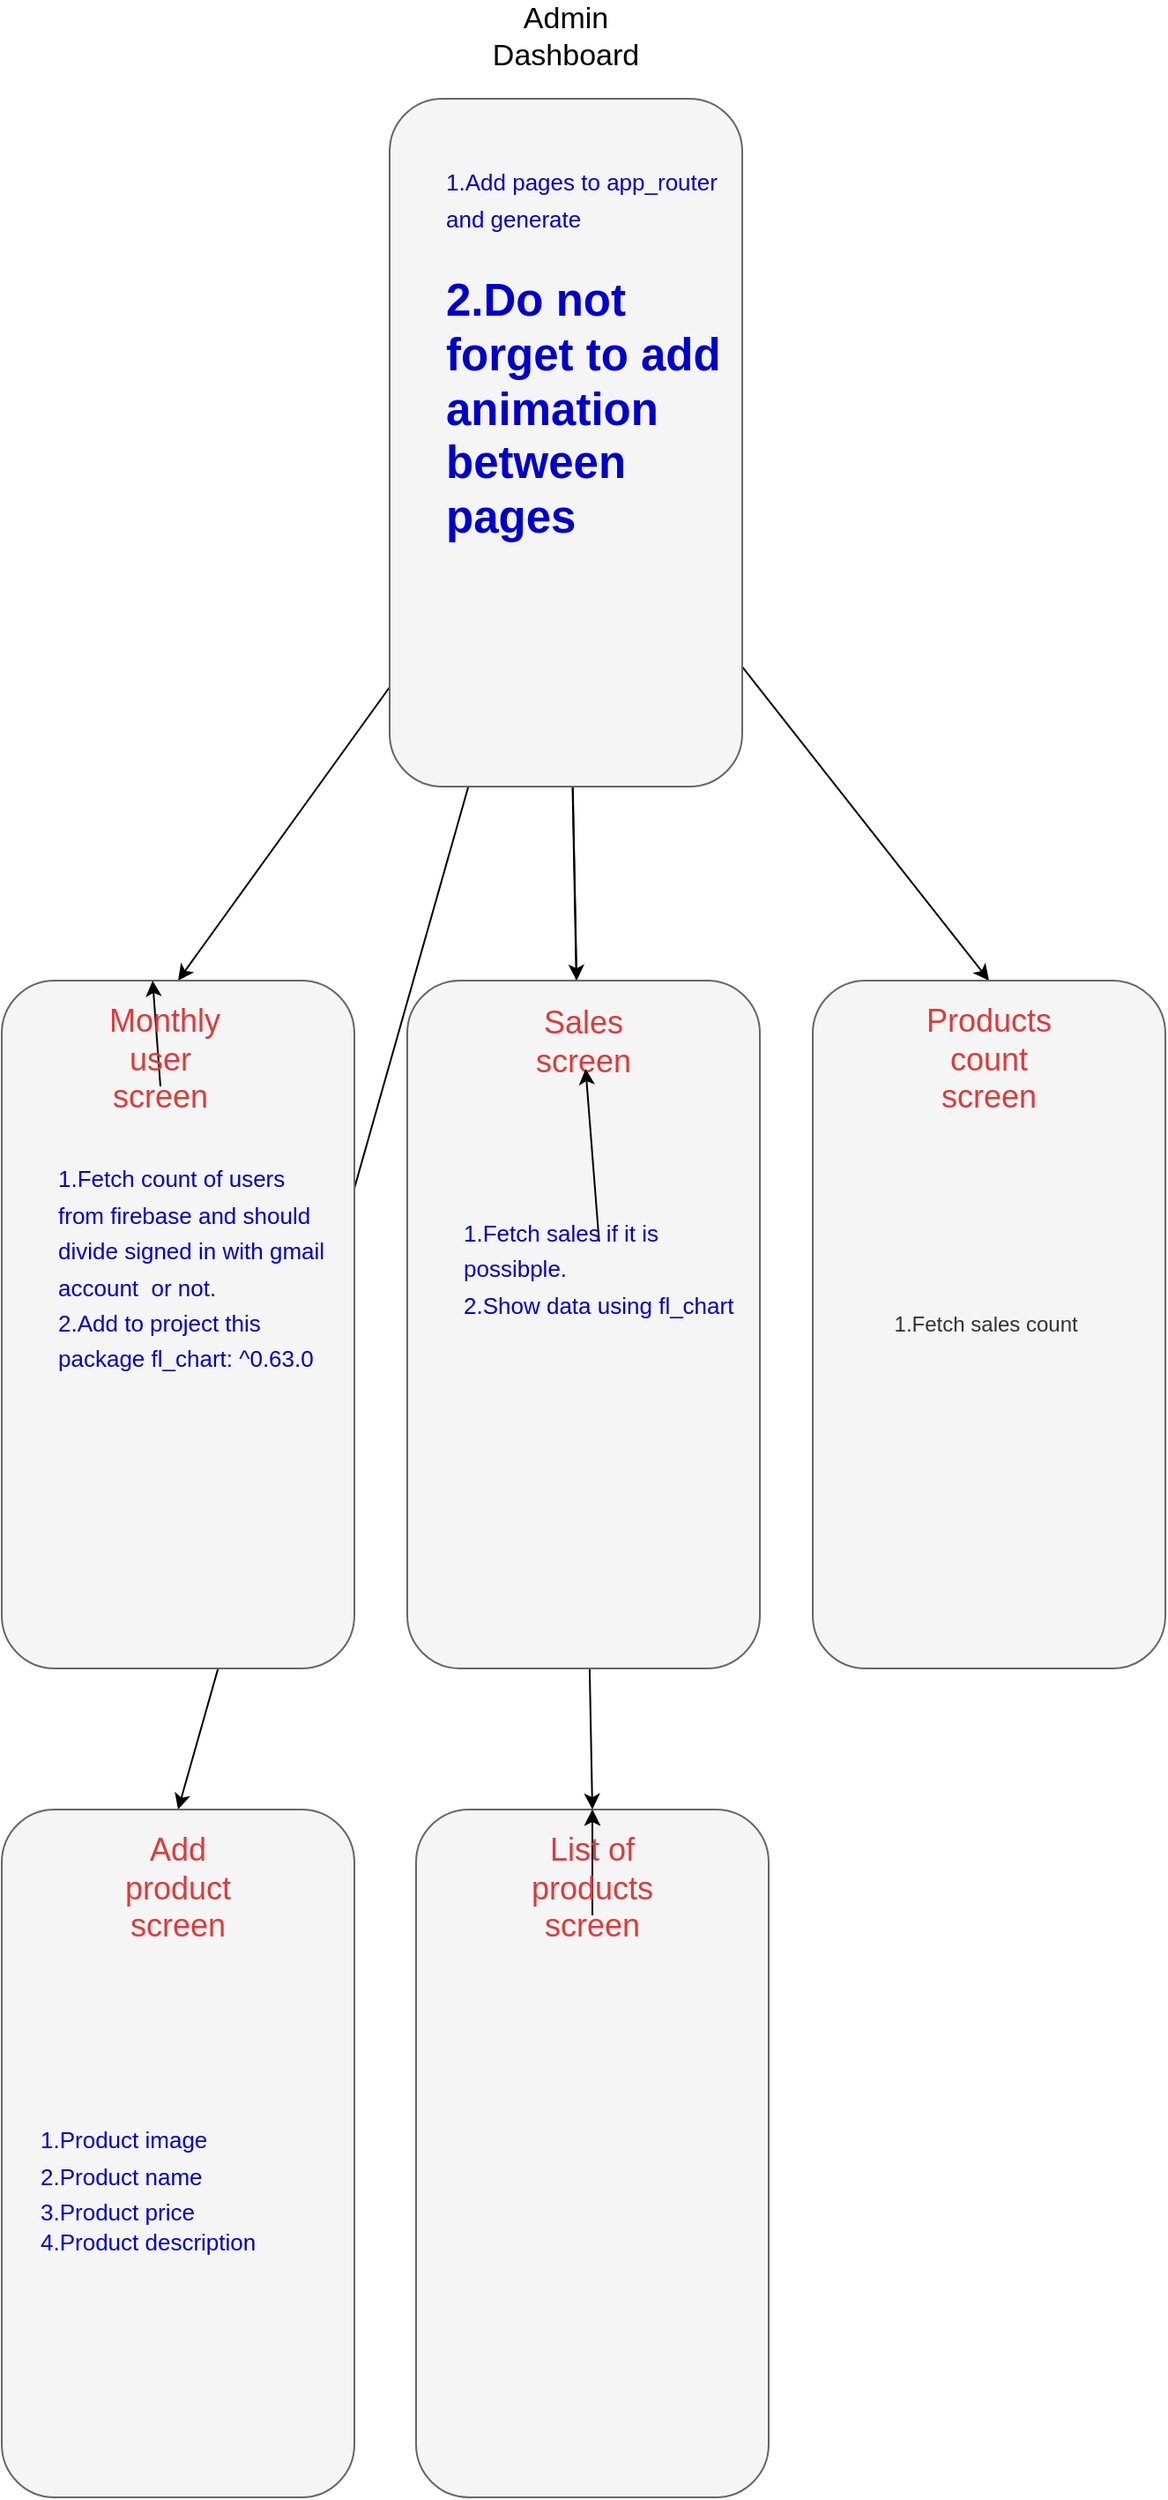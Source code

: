 <mxfile>
    <diagram id="iy1XK3qRWL5cLUvSKnZ2" name="Page-1">
        <mxGraphModel dx="1308" dy="779" grid="1" gridSize="10" guides="1" tooltips="1" connect="1" arrows="1" fold="1" page="1" pageScale="1" pageWidth="850" pageHeight="1100" math="0" shadow="0">
            <root>
                <mxCell id="0"/>
                <mxCell id="1" parent="0"/>
                <mxCell id="10" style="edgeStyle=none;html=1;entryX=0.5;entryY=0;entryDx=0;entryDy=0;" parent="1" source="5" target="9" edge="1">
                    <mxGeometry relative="1" as="geometry"/>
                </mxCell>
                <mxCell id="12" value="" style="edgeStyle=none;html=1;" parent="1" source="5" target="11" edge="1">
                    <mxGeometry relative="1" as="geometry"/>
                </mxCell>
                <mxCell id="13" style="edgeStyle=none;html=1;entryX=0.5;entryY=0;entryDx=0;entryDy=0;" parent="1" source="5" target="6" edge="1">
                    <mxGeometry relative="1" as="geometry"/>
                </mxCell>
                <mxCell id="20" style="edgeStyle=none;html=1;entryX=0.5;entryY=0;entryDx=0;entryDy=0;fontSize=18;fontColor=#df3a3a;" parent="1" source="5" target="18" edge="1">
                    <mxGeometry relative="1" as="geometry"/>
                </mxCell>
                <mxCell id="24" style="edgeStyle=none;html=1;entryX=0.5;entryY=0;entryDx=0;entryDy=0;fontSize=17;fontColor=#df3a3a;" parent="1" source="5" target="22" edge="1">
                    <mxGeometry relative="1" as="geometry"/>
                </mxCell>
                <mxCell id="5" value="" style="rounded=1;whiteSpace=wrap;html=1;fillColor=#f5f5f5;fontColor=#333333;strokeColor=#666666;" parent="1" vertex="1">
                    <mxGeometry x="310" y="190" width="200" height="390" as="geometry"/>
                </mxCell>
                <mxCell id="6" value="1.Fetch sales count&amp;nbsp;" style="rounded=1;whiteSpace=wrap;html=1;fillColor=#f5f5f5;fontColor=#333333;strokeColor=#666666;" parent="1" vertex="1">
                    <mxGeometry x="550" y="690" width="200" height="390" as="geometry"/>
                </mxCell>
                <mxCell id="7" value="&lt;font style=&quot;font-size: 17px;&quot;&gt;Admin Dashboard&lt;/font&gt;" style="text;strokeColor=none;align=center;fillColor=none;html=1;verticalAlign=middle;whiteSpace=wrap;rounded=0;" parent="1" vertex="1">
                    <mxGeometry x="380" y="140" width="60" height="30" as="geometry"/>
                </mxCell>
                <mxCell id="9" value="" style="rounded=1;whiteSpace=wrap;html=1;fillColor=#f5f5f5;fontColor=#333333;strokeColor=#666666;" parent="1" vertex="1">
                    <mxGeometry x="90" y="690" width="200" height="390" as="geometry"/>
                </mxCell>
                <mxCell id="11" value="" style="rounded=1;whiteSpace=wrap;html=1;fillColor=#f5f5f5;fontColor=#333333;strokeColor=#666666;" parent="1" vertex="1">
                    <mxGeometry x="320" y="690" width="200" height="390" as="geometry"/>
                </mxCell>
                <mxCell id="15" style="edgeStyle=none;html=1;exitX=0.5;exitY=1;exitDx=0;exitDy=0;fontSize=18;fontColor=#df3a3a;" parent="1" source="14" target="9" edge="1">
                    <mxGeometry relative="1" as="geometry"/>
                </mxCell>
                <mxCell id="14" value="&lt;font color=&quot;#df3a3a&quot;&gt;&amp;nbsp;Monthly user screen&lt;/font&gt;" style="text;strokeColor=none;align=center;fillColor=none;html=1;verticalAlign=middle;whiteSpace=wrap;rounded=0;fontSize=18;" parent="1" vertex="1">
                    <mxGeometry x="150" y="720" width="60" height="30" as="geometry"/>
                </mxCell>
                <mxCell id="16" value="&lt;font color=&quot;#df3a3a&quot;&gt;Sales screen&lt;/font&gt;" style="text;strokeColor=none;align=center;fillColor=none;html=1;verticalAlign=middle;whiteSpace=wrap;rounded=0;fontSize=18;" parent="1" vertex="1">
                    <mxGeometry x="390" y="710" width="60" height="30" as="geometry"/>
                </mxCell>
                <mxCell id="17" value="&lt;font color=&quot;#df3a3a&quot;&gt;Products count screen&lt;/font&gt;" style="text;strokeColor=none;align=center;fillColor=none;html=1;verticalAlign=middle;whiteSpace=wrap;rounded=0;fontSize=18;" parent="1" vertex="1">
                    <mxGeometry x="620" y="720" width="60" height="30" as="geometry"/>
                </mxCell>
                <mxCell id="18" value="" style="rounded=1;whiteSpace=wrap;html=1;fillColor=#f5f5f5;fontColor=#333333;strokeColor=#666666;" parent="1" vertex="1">
                    <mxGeometry x="90" y="1160" width="200" height="390" as="geometry"/>
                </mxCell>
                <mxCell id="21" value="&lt;font color=&quot;#df3a3a&quot;&gt;Add product screen&lt;/font&gt;" style="text;strokeColor=none;align=center;fillColor=none;html=1;verticalAlign=middle;whiteSpace=wrap;rounded=0;fontSize=18;" parent="1" vertex="1">
                    <mxGeometry x="160" y="1190" width="60" height="30" as="geometry"/>
                </mxCell>
                <mxCell id="22" value="" style="rounded=1;whiteSpace=wrap;html=1;fillColor=#f5f5f5;fontColor=#333333;strokeColor=#666666;" parent="1" vertex="1">
                    <mxGeometry x="325" y="1160" width="200" height="390" as="geometry"/>
                </mxCell>
                <mxCell id="26" style="edgeStyle=none;html=1;exitX=0.5;exitY=1;exitDx=0;exitDy=0;fontSize=13;fontColor=#df3a3a;" parent="1" source="23" target="22" edge="1">
                    <mxGeometry relative="1" as="geometry"/>
                </mxCell>
                <mxCell id="27" style="edgeStyle=none;html=1;exitX=0.5;exitY=0;exitDx=0;exitDy=0;fontSize=13;fontColor=#df3a3a;" parent="1" source="23" target="22" edge="1">
                    <mxGeometry relative="1" as="geometry"/>
                </mxCell>
                <mxCell id="23" value="&lt;font color=&quot;#df3a3a&quot;&gt;List of products screen&lt;/font&gt;" style="text;strokeColor=none;align=center;fillColor=none;html=1;verticalAlign=middle;whiteSpace=wrap;rounded=0;fontSize=18;" parent="1" vertex="1">
                    <mxGeometry x="395" y="1190" width="60" height="30" as="geometry"/>
                </mxCell>
                <mxCell id="25" value="&lt;font color=&quot;#0000cc&quot; style=&quot;font-size: 13px;&quot;&gt;1.Product image&lt;br&gt;2.Product name&amp;nbsp;&lt;br&gt;3.Product price&lt;br&gt;&lt;div style=&quot;&quot;&gt;&lt;span style=&quot;background-color: initial;&quot;&gt;4.Product description&lt;/span&gt;&lt;/div&gt;&lt;/font&gt;" style="text;strokeColor=none;align=left;fillColor=none;html=1;verticalAlign=middle;whiteSpace=wrap;rounded=0;fontSize=17;fontColor=#df3a3a;" parent="1" vertex="1">
                    <mxGeometry x="110" y="1360" width="160" height="30" as="geometry"/>
                </mxCell>
                <mxCell id="29" value="&lt;font color=&quot;#0000cc&quot;&gt;&lt;span style=&quot;font-size: 13px;&quot;&gt;1.Fetch count of users from firebase and should divide signed in with gmail account&amp;nbsp; or not.&amp;nbsp;&amp;nbsp;&lt;/span&gt;&lt;br&gt;&lt;span style=&quot;font-size: 13px;&quot;&gt;2.Add to project this package fl_chart: ^0.63.0&lt;/span&gt;&lt;br&gt;&lt;/font&gt;" style="text;strokeColor=none;align=left;fillColor=none;html=1;verticalAlign=middle;whiteSpace=wrap;rounded=0;fontSize=17;fontColor=#df3a3a;" parent="1" vertex="1">
                    <mxGeometry x="120" y="838" width="160" height="30" as="geometry"/>
                </mxCell>
                <mxCell id="31" value="" style="edgeStyle=none;html=1;fontSize=13;fontColor=#0000CC;" parent="1" source="30" target="16" edge="1">
                    <mxGeometry relative="1" as="geometry"/>
                </mxCell>
                <mxCell id="30" value="&lt;font color=&quot;#0000cc&quot;&gt;&lt;span style=&quot;font-size: 13px;&quot;&gt;1.Fetch sales if it is possibple.&amp;nbsp;&amp;nbsp;&lt;/span&gt;&lt;br&gt;&lt;span style=&quot;font-size: 13px;&quot;&gt;2.Show data using fl_chart&lt;/span&gt;&lt;br&gt;&lt;/font&gt;" style="text;strokeColor=none;align=left;fillColor=none;html=1;verticalAlign=middle;whiteSpace=wrap;rounded=0;fontSize=17;fontColor=#df3a3a;" parent="1" vertex="1">
                    <mxGeometry x="350" y="838" width="160" height="30" as="geometry"/>
                </mxCell>
                <mxCell id="33" value="&lt;font color=&quot;#0000cc&quot;&gt;&lt;span style=&quot;font-size: 13px;&quot;&gt;1.Add pages to app_router and generate&lt;br&gt;&lt;/span&gt;&lt;/font&gt;&lt;h2&gt;&lt;font color=&quot;#0000cc&quot;&gt;2.Do not forget to add animation between pages&lt;/font&gt;&lt;/h2&gt;" style="text;strokeColor=none;align=left;fillColor=none;html=1;verticalAlign=middle;whiteSpace=wrap;rounded=0;fontSize=17;fontColor=#df3a3a;" parent="1" vertex="1">
                    <mxGeometry x="340" y="330" width="160" height="30" as="geometry"/>
                </mxCell>
            </root>
        </mxGraphModel>
    </diagram>
</mxfile>
